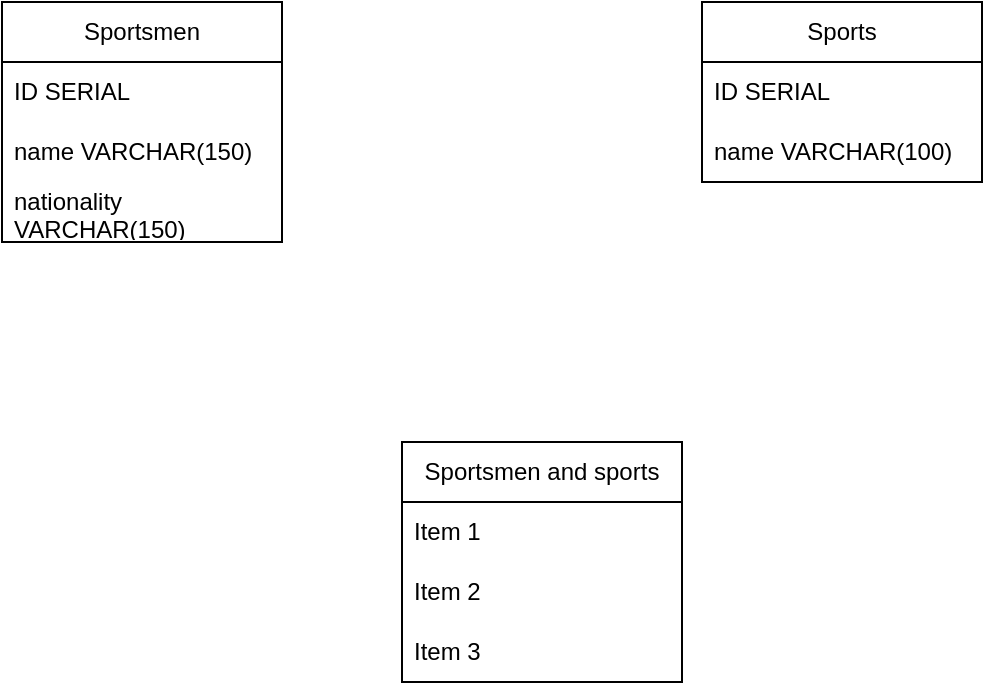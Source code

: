 <mxfile version="21.6.8" type="github">
  <diagram name="1 oldal" id="Vud86DAsCtufGQUPK4fn">
    <mxGraphModel dx="1434" dy="754" grid="1" gridSize="10" guides="1" tooltips="1" connect="1" arrows="1" fold="1" page="1" pageScale="1" pageWidth="827" pageHeight="1169" math="0" shadow="0">
      <root>
        <mxCell id="0" />
        <mxCell id="1" parent="0" />
        <mxCell id="vwOKmKP8w58ZQDJiRX2k-1" value="Sportsmen" style="swimlane;fontStyle=0;childLayout=stackLayout;horizontal=1;startSize=30;horizontalStack=0;resizeParent=1;resizeParentMax=0;resizeLast=0;collapsible=1;marginBottom=0;whiteSpace=wrap;html=1;" vertex="1" parent="1">
          <mxGeometry x="110" y="220" width="140" height="120" as="geometry" />
        </mxCell>
        <mxCell id="vwOKmKP8w58ZQDJiRX2k-2" value="ID SERIAL" style="text;strokeColor=none;fillColor=none;align=left;verticalAlign=middle;spacingLeft=4;spacingRight=4;overflow=hidden;points=[[0,0.5],[1,0.5]];portConstraint=eastwest;rotatable=0;whiteSpace=wrap;html=1;" vertex="1" parent="vwOKmKP8w58ZQDJiRX2k-1">
          <mxGeometry y="30" width="140" height="30" as="geometry" />
        </mxCell>
        <mxCell id="vwOKmKP8w58ZQDJiRX2k-3" value="name VARCHAR(150)" style="text;strokeColor=none;fillColor=none;align=left;verticalAlign=middle;spacingLeft=4;spacingRight=4;overflow=hidden;points=[[0,0.5],[1,0.5]];portConstraint=eastwest;rotatable=0;whiteSpace=wrap;html=1;" vertex="1" parent="vwOKmKP8w58ZQDJiRX2k-1">
          <mxGeometry y="60" width="140" height="30" as="geometry" />
        </mxCell>
        <mxCell id="vwOKmKP8w58ZQDJiRX2k-4" value="nationality VARCHAR(150)" style="text;strokeColor=none;fillColor=none;align=left;verticalAlign=middle;spacingLeft=4;spacingRight=4;overflow=hidden;points=[[0,0.5],[1,0.5]];portConstraint=eastwest;rotatable=0;whiteSpace=wrap;html=1;" vertex="1" parent="vwOKmKP8w58ZQDJiRX2k-1">
          <mxGeometry y="90" width="140" height="30" as="geometry" />
        </mxCell>
        <mxCell id="vwOKmKP8w58ZQDJiRX2k-5" value="Sports" style="swimlane;fontStyle=0;childLayout=stackLayout;horizontal=1;startSize=30;horizontalStack=0;resizeParent=1;resizeParentMax=0;resizeLast=0;collapsible=1;marginBottom=0;whiteSpace=wrap;html=1;" vertex="1" parent="1">
          <mxGeometry x="460" y="220" width="140" height="90" as="geometry" />
        </mxCell>
        <mxCell id="vwOKmKP8w58ZQDJiRX2k-6" value="ID SERIAL" style="text;strokeColor=none;fillColor=none;align=left;verticalAlign=middle;spacingLeft=4;spacingRight=4;overflow=hidden;points=[[0,0.5],[1,0.5]];portConstraint=eastwest;rotatable=0;whiteSpace=wrap;html=1;" vertex="1" parent="vwOKmKP8w58ZQDJiRX2k-5">
          <mxGeometry y="30" width="140" height="30" as="geometry" />
        </mxCell>
        <mxCell id="vwOKmKP8w58ZQDJiRX2k-7" value="name VARCHAR(100)" style="text;strokeColor=none;fillColor=none;align=left;verticalAlign=middle;spacingLeft=4;spacingRight=4;overflow=hidden;points=[[0,0.5],[1,0.5]];portConstraint=eastwest;rotatable=0;whiteSpace=wrap;html=1;" vertex="1" parent="vwOKmKP8w58ZQDJiRX2k-5">
          <mxGeometry y="60" width="140" height="30" as="geometry" />
        </mxCell>
        <mxCell id="vwOKmKP8w58ZQDJiRX2k-9" value="Sportsmen and sports" style="swimlane;fontStyle=0;childLayout=stackLayout;horizontal=1;startSize=30;horizontalStack=0;resizeParent=1;resizeParentMax=0;resizeLast=0;collapsible=1;marginBottom=0;whiteSpace=wrap;html=1;" vertex="1" parent="1">
          <mxGeometry x="310" y="440" width="140" height="120" as="geometry" />
        </mxCell>
        <mxCell id="vwOKmKP8w58ZQDJiRX2k-10" value="Item 1" style="text;strokeColor=none;fillColor=none;align=left;verticalAlign=middle;spacingLeft=4;spacingRight=4;overflow=hidden;points=[[0,0.5],[1,0.5]];portConstraint=eastwest;rotatable=0;whiteSpace=wrap;html=1;" vertex="1" parent="vwOKmKP8w58ZQDJiRX2k-9">
          <mxGeometry y="30" width="140" height="30" as="geometry" />
        </mxCell>
        <mxCell id="vwOKmKP8w58ZQDJiRX2k-11" value="Item 2" style="text;strokeColor=none;fillColor=none;align=left;verticalAlign=middle;spacingLeft=4;spacingRight=4;overflow=hidden;points=[[0,0.5],[1,0.5]];portConstraint=eastwest;rotatable=0;whiteSpace=wrap;html=1;" vertex="1" parent="vwOKmKP8w58ZQDJiRX2k-9">
          <mxGeometry y="60" width="140" height="30" as="geometry" />
        </mxCell>
        <mxCell id="vwOKmKP8w58ZQDJiRX2k-12" value="Item 3" style="text;strokeColor=none;fillColor=none;align=left;verticalAlign=middle;spacingLeft=4;spacingRight=4;overflow=hidden;points=[[0,0.5],[1,0.5]];portConstraint=eastwest;rotatable=0;whiteSpace=wrap;html=1;" vertex="1" parent="vwOKmKP8w58ZQDJiRX2k-9">
          <mxGeometry y="90" width="140" height="30" as="geometry" />
        </mxCell>
      </root>
    </mxGraphModel>
  </diagram>
</mxfile>
